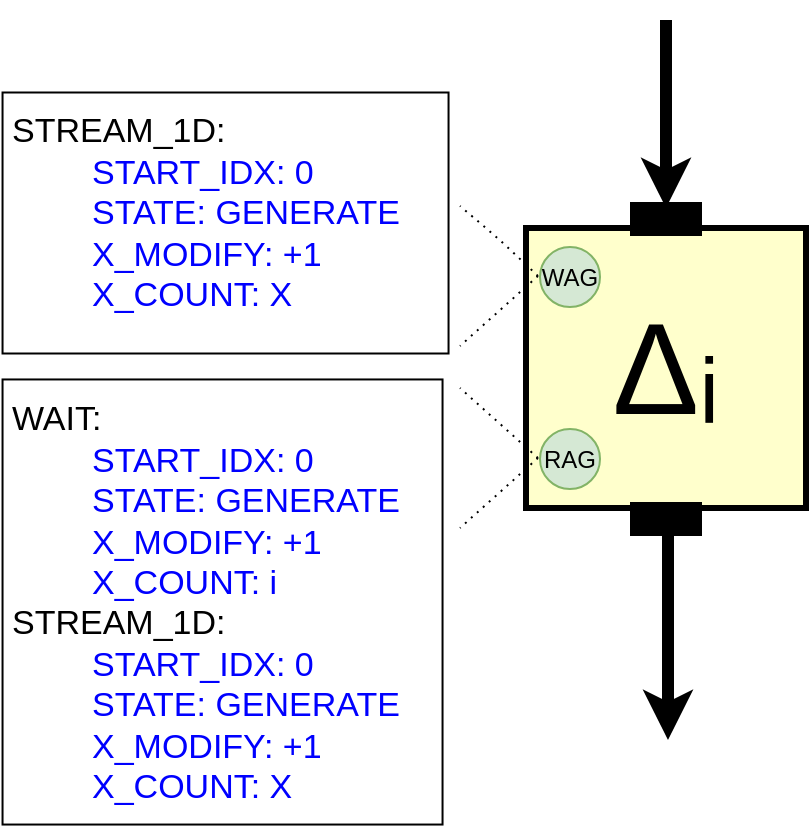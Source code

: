 <mxfile>
    <diagram id="J-OxK1gn9yTpggbd9DlU" name="Page-1">
        <mxGraphModel dx="544" dy="3977" grid="1" gridSize="10" guides="1" tooltips="1" connect="1" arrows="1" fold="1" page="1" pageScale="1" pageWidth="850" pageHeight="1100" math="0" shadow="0">
            <root>
                <mxCell id="0"/>
                <mxCell id="1" parent="0"/>
                <mxCell id="11" value="&lt;span style=&quot;font-family: &amp;#34;arial unicode ms&amp;#34; , &amp;#34;lucida sans unicode&amp;#34; , sans-serif ; font-size: 64.8px ; font-weight: 400&quot;&gt;Δ&lt;/span&gt;&lt;font face=&quot;arial unicode ms, lucida sans unicode, sans-serif&quot;&gt;&lt;span style=&quot;font-size: 64.8px ; font-weight: 400&quot;&gt;ᵢ&lt;/span&gt;&lt;/font&gt;" style="whiteSpace=wrap;html=1;aspect=fixed;fillColor=#FFFFCC;strokeColor=#000000;strokeWidth=3;fontSize=50;fontStyle=1;fontColor=default;labelBackgroundColor=none;horizontal=0;rotation=90;" parent="1" vertex="1">
                    <mxGeometry x="3043" y="-626" width="140" height="140" as="geometry"/>
                </mxCell>
                <mxCell id="12" value="" style="rounded=0;whiteSpace=wrap;html=1;fontSize=50;fontColor=#000000;strokeColor=#000000;strokeWidth=6;fillColor=#000000;rotation=180;" parent="1" vertex="1">
                    <mxGeometry x="3098" y="-636" width="30" height="11" as="geometry"/>
                </mxCell>
                <mxCell id="14" value="WAG" style="ellipse;whiteSpace=wrap;html=1;aspect=fixed;sketch=0;fillColor=#d5e8d4;strokeColor=#82b366;horizontal=0;rotation=90;" parent="1" vertex="1">
                    <mxGeometry x="3050" y="-616.5" width="30" height="30" as="geometry"/>
                </mxCell>
                <mxCell id="17" value="&lt;br&gt;STREAM_1D:&lt;br style=&quot;font-size: 17px&quot;&gt;&#9;&lt;blockquote style=&quot;margin: 0px 0px 0px 40px ; border: none ; padding: 0px ; font-size: 17px&quot;&gt;&lt;font color=&quot;#0000ff&quot; style=&quot;font-size: 17px&quot;&gt;START_IDX: 0&lt;br style=&quot;font-size: 17px&quot;&gt;STATE: GENERATE&lt;br style=&quot;font-size: 17px&quot;&gt;X_MODIFY: +1&lt;br style=&quot;font-size: 17px&quot;&gt;X_COUNT: X&lt;/font&gt;&lt;/blockquote&gt;&lt;font color=&quot;#0000ff&quot; style=&quot;font-size: 17px&quot;&gt;&lt;span style=&quot;font-size: 17px&quot;&gt;&#9;&lt;/span&gt;&lt;br style=&quot;font-size: 17px&quot;&gt;&lt;/font&gt;&lt;span style=&quot;font-size: 17px&quot;&gt;&#9;&lt;/span&gt;" style="text;html=1;strokeColor=default;fillColor=none;spacing=5;spacingTop=-20;whiteSpace=wrap;overflow=hidden;rounded=0;sketch=0;fontSize=17;horizontal=0;rotation=90;" parent="1" vertex="1">
                    <mxGeometry x="2827.52" y="-740" width="130.5" height="223" as="geometry"/>
                </mxCell>
                <mxCell id="18" style="edgeStyle=none;html=1;exitX=0.5;exitY=1;exitDx=0;exitDy=0;entryX=0.5;entryY=0;entryDx=0;entryDy=0;" parent="1" source="12" target="12" edge="1">
                    <mxGeometry relative="1" as="geometry"/>
                </mxCell>
                <mxCell id="63" value="" style="rounded=0;whiteSpace=wrap;html=1;fontSize=50;fontColor=#000000;strokeColor=#000000;strokeWidth=6;fillColor=#000000;rotation=180;" parent="1" vertex="1">
                    <mxGeometry x="3098" y="-486" width="30" height="11" as="geometry"/>
                </mxCell>
                <mxCell id="64" value="RAG" style="ellipse;whiteSpace=wrap;html=1;aspect=fixed;sketch=0;fillColor=#d5e8d4;strokeColor=#82b366;horizontal=0;rotation=90;" parent="1" vertex="1">
                    <mxGeometry x="3050" y="-525.5" width="30" height="30" as="geometry"/>
                </mxCell>
                <mxCell id="68" value="&lt;br&gt;WAIT:&lt;br&gt;&lt;blockquote style=&quot;border: none ; margin: 0px 0px 0px 40px ; padding: 0px&quot;&gt;&lt;font color=&quot;#0000ff&quot;&gt;START_IDX: 0&lt;br&gt;STATE: GENERATE&lt;br&gt;X_MODIFY: +1&lt;br&gt;X_COUNT: i&lt;/font&gt;&lt;/blockquote&gt;STREAM_1D:&lt;br style=&quot;font-size: 17px&quot;&gt;&#9;&lt;blockquote style=&quot;margin: 0px 0px 0px 40px ; border: none ; padding: 0px ; font-size: 17px&quot;&gt;&lt;font color=&quot;#0000ff&quot; style=&quot;font-size: 17px&quot;&gt;START_IDX: 0&lt;br style=&quot;font-size: 17px&quot;&gt;STATE: GENERATE&lt;br style=&quot;font-size: 17px&quot;&gt;X_MODIFY: +1&lt;br style=&quot;font-size: 17px&quot;&gt;X_COUNT: X&lt;/font&gt;&lt;/blockquote&gt;&lt;font color=&quot;#0000ff&quot; style=&quot;font-size: 17px&quot;&gt;&lt;span style=&quot;font-size: 17px&quot;&gt;&#9;&lt;/span&gt;&lt;br style=&quot;font-size: 17px&quot;&gt;&lt;/font&gt;&lt;span style=&quot;font-size: 17px&quot;&gt;&#9;&lt;/span&gt;" style="text;html=1;strokeColor=default;fillColor=none;spacing=5;spacingTop=-20;whiteSpace=wrap;overflow=hidden;rounded=0;sketch=0;fontSize=17;horizontal=0;rotation=90;" parent="1" vertex="1">
                    <mxGeometry x="2780" y="-549" width="222.54" height="220" as="geometry"/>
                </mxCell>
                <mxCell id="69" style="edgeStyle=none;html=1;fontColor=#C2C474;curved=1;strokeWidth=6;exitX=0.5;exitY=0;exitDx=0;exitDy=0;" parent="1" edge="1">
                    <mxGeometry relative="1" as="geometry">
                        <mxPoint x="3114" y="-475" as="sourcePoint"/>
                        <mxPoint x="3114" y="-370" as="targetPoint"/>
                    </mxGeometry>
                </mxCell>
                <mxCell id="72" style="edgeStyle=none;html=1;fontColor=#C2C474;strokeWidth=6;rounded=1;endArrow=classic;endFill=1;entryX=0.5;entryY=1;entryDx=0;entryDy=0;" parent="1" target="12" edge="1">
                    <mxGeometry relative="1" as="geometry">
                        <mxPoint x="3113" y="-730" as="sourcePoint"/>
                        <mxPoint x="3114" y="-680" as="targetPoint"/>
                        <Array as="points"/>
                    </mxGeometry>
                </mxCell>
                <mxCell id="82" value="" style="group;rotation=-180;" vertex="1" connectable="0" parent="1">
                    <mxGeometry x="3010" y="-637" width="39" height="161" as="geometry"/>
                </mxCell>
                <mxCell id="15" value="" style="endArrow=none;dashed=1;html=1;dashPattern=1 3;strokeWidth=1;exitX=0.5;exitY=0;exitDx=0;exitDy=0;jumpSize=0;" parent="82" edge="1">
                    <mxGeometry width="50" height="50" relative="1" as="geometry">
                        <mxPoint x="39" y="126" as="sourcePoint"/>
                        <mxPoint y="161" as="targetPoint"/>
                    </mxGeometry>
                </mxCell>
                <mxCell id="16" value="" style="endArrow=none;dashed=1;html=1;dashPattern=1 3;strokeWidth=1;exitX=0.5;exitY=0;exitDx=0;exitDy=0;jumpSize=0;" parent="82" edge="1">
                    <mxGeometry width="50" height="50" relative="1" as="geometry">
                        <mxPoint x="39" y="126" as="sourcePoint"/>
                        <mxPoint y="91" as="targetPoint"/>
                    </mxGeometry>
                </mxCell>
                <mxCell id="66" value="" style="endArrow=none;dashed=1;html=1;dashPattern=1 3;strokeWidth=1;exitX=0.5;exitY=0;exitDx=0;exitDy=0;jumpSize=0;" parent="82" edge="1">
                    <mxGeometry width="50" height="50" relative="1" as="geometry">
                        <mxPoint x="39" y="35" as="sourcePoint"/>
                        <mxPoint y="70" as="targetPoint"/>
                    </mxGeometry>
                </mxCell>
                <mxCell id="67" value="" style="endArrow=none;dashed=1;html=1;dashPattern=1 3;strokeWidth=1;exitX=0.5;exitY=0;exitDx=0;exitDy=0;jumpSize=0;" parent="82" edge="1">
                    <mxGeometry width="50" height="50" relative="1" as="geometry">
                        <mxPoint x="39" y="35" as="sourcePoint"/>
                        <mxPoint as="targetPoint"/>
                        <Array as="points">
                            <mxPoint x="20" y="17"/>
                        </Array>
                    </mxGeometry>
                </mxCell>
            </root>
        </mxGraphModel>
    </diagram>
</mxfile>